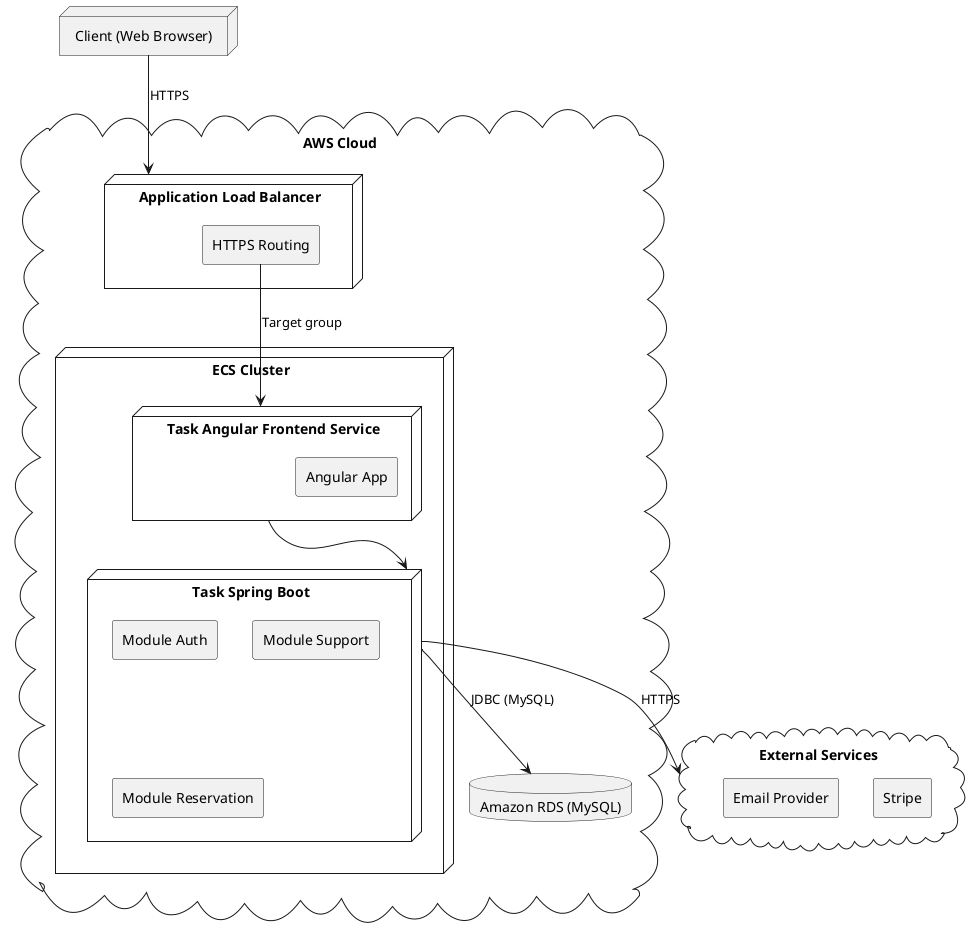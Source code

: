 @startuml
skinparam componentStyle rectangle

node "Client (Web Browser)" as client

cloud "AWS Cloud" {

  node "Application Load Balancer" as alb {
    component "HTTPS Routing"
  }

  node "ECS Cluster" {
    node "Task Angular Frontend Service" {
      component "Angular App"
    }

    node "Task Spring Boot" {
      component "Module Auth"
      component "Module Support"
      component "Module Reservation"

    }

  }

  database "Amazon RDS (MySQL)" as rds
}

cloud "External Services" {
  component "Stripe"
  component "Email Provider"
}

client --> alb : HTTPS
"HTTPS Routing" --> "Task Angular Frontend Service" : Target group
"Task Angular Frontend Service" --> "Task Spring Boot"

"Task Spring Boot" --> rds : JDBC (MySQL)

"Task Spring Boot" --> "External Services" : HTTPS
@enduml
